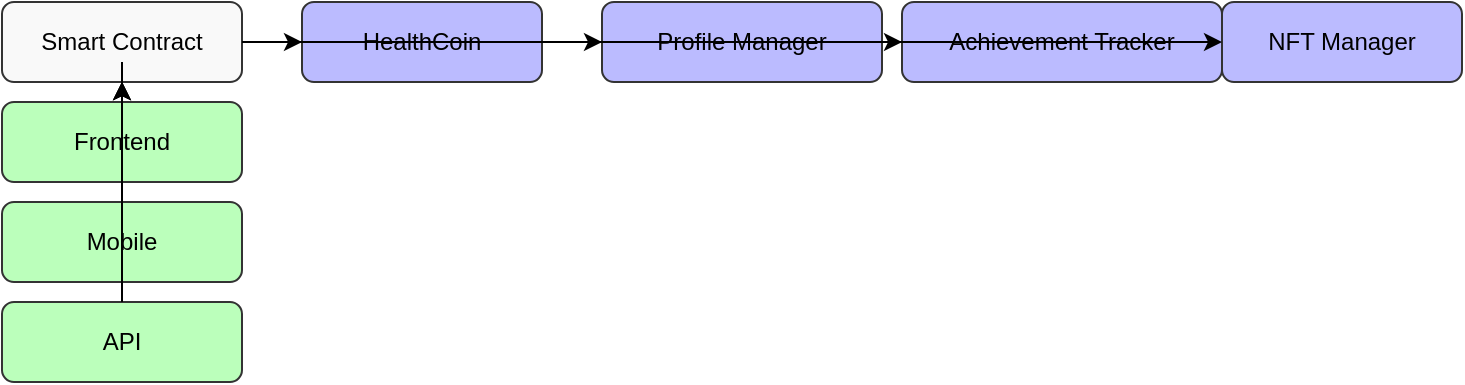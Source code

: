 <?xml version="1.0" encoding="UTF-8"?>
<mxfile version="18.1.4" type="device">
  <diagram name="Page-1" id="1">
    <mxGraphModel dx="1180" dy="808" grid="1" gridSize="10" guides="1" tooltips="1" connect="1" arrows="1" fold="1" page="1" pageScale="1" pageWidth="827" pageHeight="1169" math="0" shadow="0">
      <root>
        <mxCell id="0"/>
        <mxCell id="1" parent="0"/>
        <mxCell id="2" value="Smart Contract" style="rounded=1;whiteSpace=wrap;html=1;fillColor=#f9f9f9;strokeColor=#333333;" vertex="1" parent="1">
          <mxGeometry x="100" y="100" width="120" height="40" as="geometry"/>
        </mxCell>
        <mxCell id="3" value="HealthCoin" style="rounded=1;whiteSpace=wrap;html=1;fillColor=#bbf;strokeColor=#333333;" vertex="1" parent="1">
          <mxGeometry x="250" y="100" width="120" height="40" as="geometry"/>
        </mxCell>
        <mxCell id="4" value="Profile Manager" style="rounded=1;whiteSpace=wrap;html=1;fillColor=#bbf;strokeColor=#333333;" vertex="1" parent="1">
          <mxGeometry x="400" y="100" width="140" height="40" as="geometry"/>
        </mxCell>
        <mxCell id="5" value="Achievement Tracker" style="rounded=1;whiteSpace=wrap;html=1;fillColor=#bbf;strokeColor=#333333;" vertex="1" parent="1">
          <mxGeometry x="550" y="100" width="160" height="40" as="geometry"/>
        </mxCell>
        <mxCell id="6" value="NFT Manager" style="rounded=1;whiteSpace=wrap;html=1;fillColor=#bbf;strokeColor=#333333;" vertex="1" parent="1">
          <mxGeometry x="710" y="100" width="120" height="40" as="geometry"/>
        </mxCell>
        <mxCell id="7" value="Frontend" style="rounded=1;whiteSpace=wrap;html=1;fillColor=#bfb;strokeColor=#333333;" vertex="1" parent="1">
          <mxGeometry x="100" y="150" width="120" height="40" as="geometry"/>
        </mxCell>
        <mxCell id="8" value="Mobile" style="rounded=1;whiteSpace=wrap;html=1;fillColor=#bfb;strokeColor=#333333;" vertex="1" parent="1">
          <mxGeometry x="100" y="200" width="120" height="40" as="geometry"/>
        </mxCell>
        <mxCell id="9" value="API" style="rounded=1;whiteSpace=wrap;html=1;fillColor=#bfb;strokeColor=#333333;" vertex="1" parent="1">
          <mxGeometry x="100" y="250" width="120" height="40" as="geometry"/>
        </mxCell>
        <mxCell id="10" style="edgeStyle=orthogonalEdgeStyle;rounded=0;orthogonalLoop=1;jettySize=auto;html=1;" edge="1" parent="1" source="2" target="3">
          <mxGeometry relative="1" as="geometry"/>
        </mxCell>
        <mxCell id="11" style="edgeStyle=orthogonalEdgeStyle;rounded=0;orthogonalLoop=1;jettySize=auto;html=1;" edge="1" parent="1" source="2" target="4">
          <mxGeometry relative="1" as="geometry"/>
        </mxCell>
        <mxCell id="12" style="edgeStyle=orthogonalEdgeStyle;rounded=0;orthogonalLoop=1;jettySize=auto;html=1;" edge="1" parent="1" source="2" target="5">
          <mxGeometry relative="1" as="geometry"/>
        </mxCell>
        <mxCell id="13" style="edgeStyle=orthogonalEdgeStyle;rounded=0;orthogonalLoop=1;jettySize=auto;html=1;" edge="1" parent="1" source="2" target="6">
          <mxGeometry relative="1" as="geometry"/>
        </mxCell>
        <mxCell id="14" style="edgeStyle=orthogonalEdgeStyle;rounded=0;orthogonalLoop=1;jettySize=auto;html=1;" edge="1" parent="1" source="7" target="2">
          <mxGeometry relative="1" as="geometry"/>
        </mxCell>
        <mxCell id="15" style="edgeStyle=orthogonalEdgeStyle;rounded=0;orthogonalLoop=1;jettySize=auto;html=1;" edge="1" parent="1" source="8" target="2">
          <mxGeometry relative="1" as="geometry"/>
        </mxCell>
        <mxCell id="16" style="edgeStyle=orthogonalEdgeStyle;rounded=0;orthogonalLoop=1;jettySize=auto;html=1;" edge="1" parent="1" source="9" target="2">
          <mxGeometry relative="1" as="geometry"/>
        </mxCell>
      </root>
    </mxGraphModel>
  </diagram>
</mxfile>
